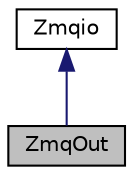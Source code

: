 digraph "ZmqOut"
{
  edge [fontname="Helvetica",fontsize="10",labelfontname="Helvetica",labelfontsize="10"];
  node [fontname="Helvetica",fontsize="10",shape=record];
  Node1 [label="ZmqOut",height=0.2,width=0.4,color="black", fillcolor="grey75", style="filled", fontcolor="black"];
  Node2 -> Node1 [dir="back",color="midnightblue",fontsize="10",style="solid"];
  Node2 [label="Zmqio",height=0.2,width=0.4,color="black", fillcolor="white", style="filled",URL="$classZmqio.html",tooltip="An Interface for ZMQIO. "];
}
